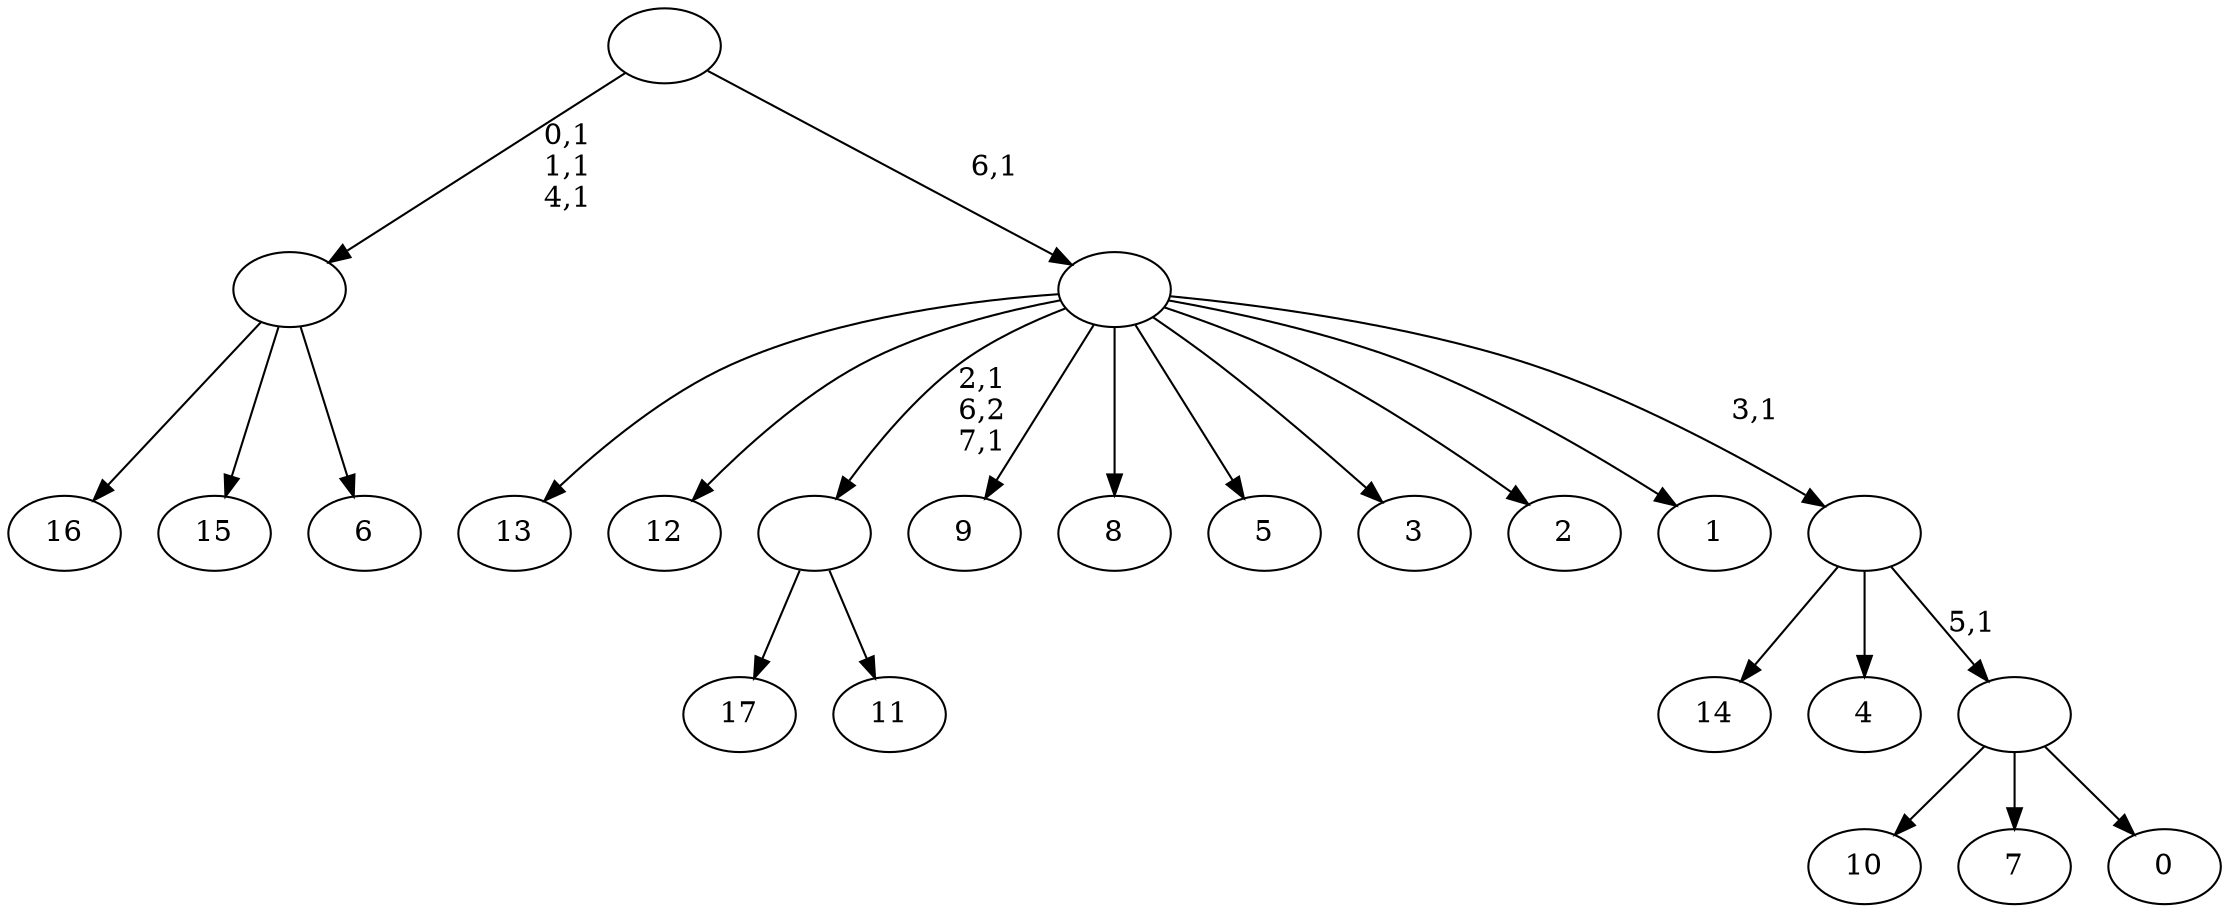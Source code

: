 digraph T {
	26 [label="17"]
	25 [label="16"]
	24 [label="15"]
	23 [label="14"]
	22 [label="13"]
	21 [label="12"]
	20 [label="11"]
	19 [label=""]
	17 [label="10"]
	16 [label="9"]
	15 [label="8"]
	14 [label="7"]
	13 [label="6"]
	12 [label=""]
	9 [label="5"]
	8 [label="4"]
	7 [label="3"]
	6 [label="2"]
	5 [label="1"]
	4 [label="0"]
	3 [label=""]
	2 [label=""]
	1 [label=""]
	0 [label=""]
	19 -> 26 [label=""]
	19 -> 20 [label=""]
	12 -> 25 [label=""]
	12 -> 24 [label=""]
	12 -> 13 [label=""]
	3 -> 17 [label=""]
	3 -> 14 [label=""]
	3 -> 4 [label=""]
	2 -> 23 [label=""]
	2 -> 8 [label=""]
	2 -> 3 [label="5,1"]
	1 -> 19 [label="2,1\n6,2\n7,1"]
	1 -> 22 [label=""]
	1 -> 21 [label=""]
	1 -> 16 [label=""]
	1 -> 15 [label=""]
	1 -> 9 [label=""]
	1 -> 7 [label=""]
	1 -> 6 [label=""]
	1 -> 5 [label=""]
	1 -> 2 [label="3,1"]
	0 -> 12 [label="0,1\n1,1\n4,1"]
	0 -> 1 [label="6,1"]
}
